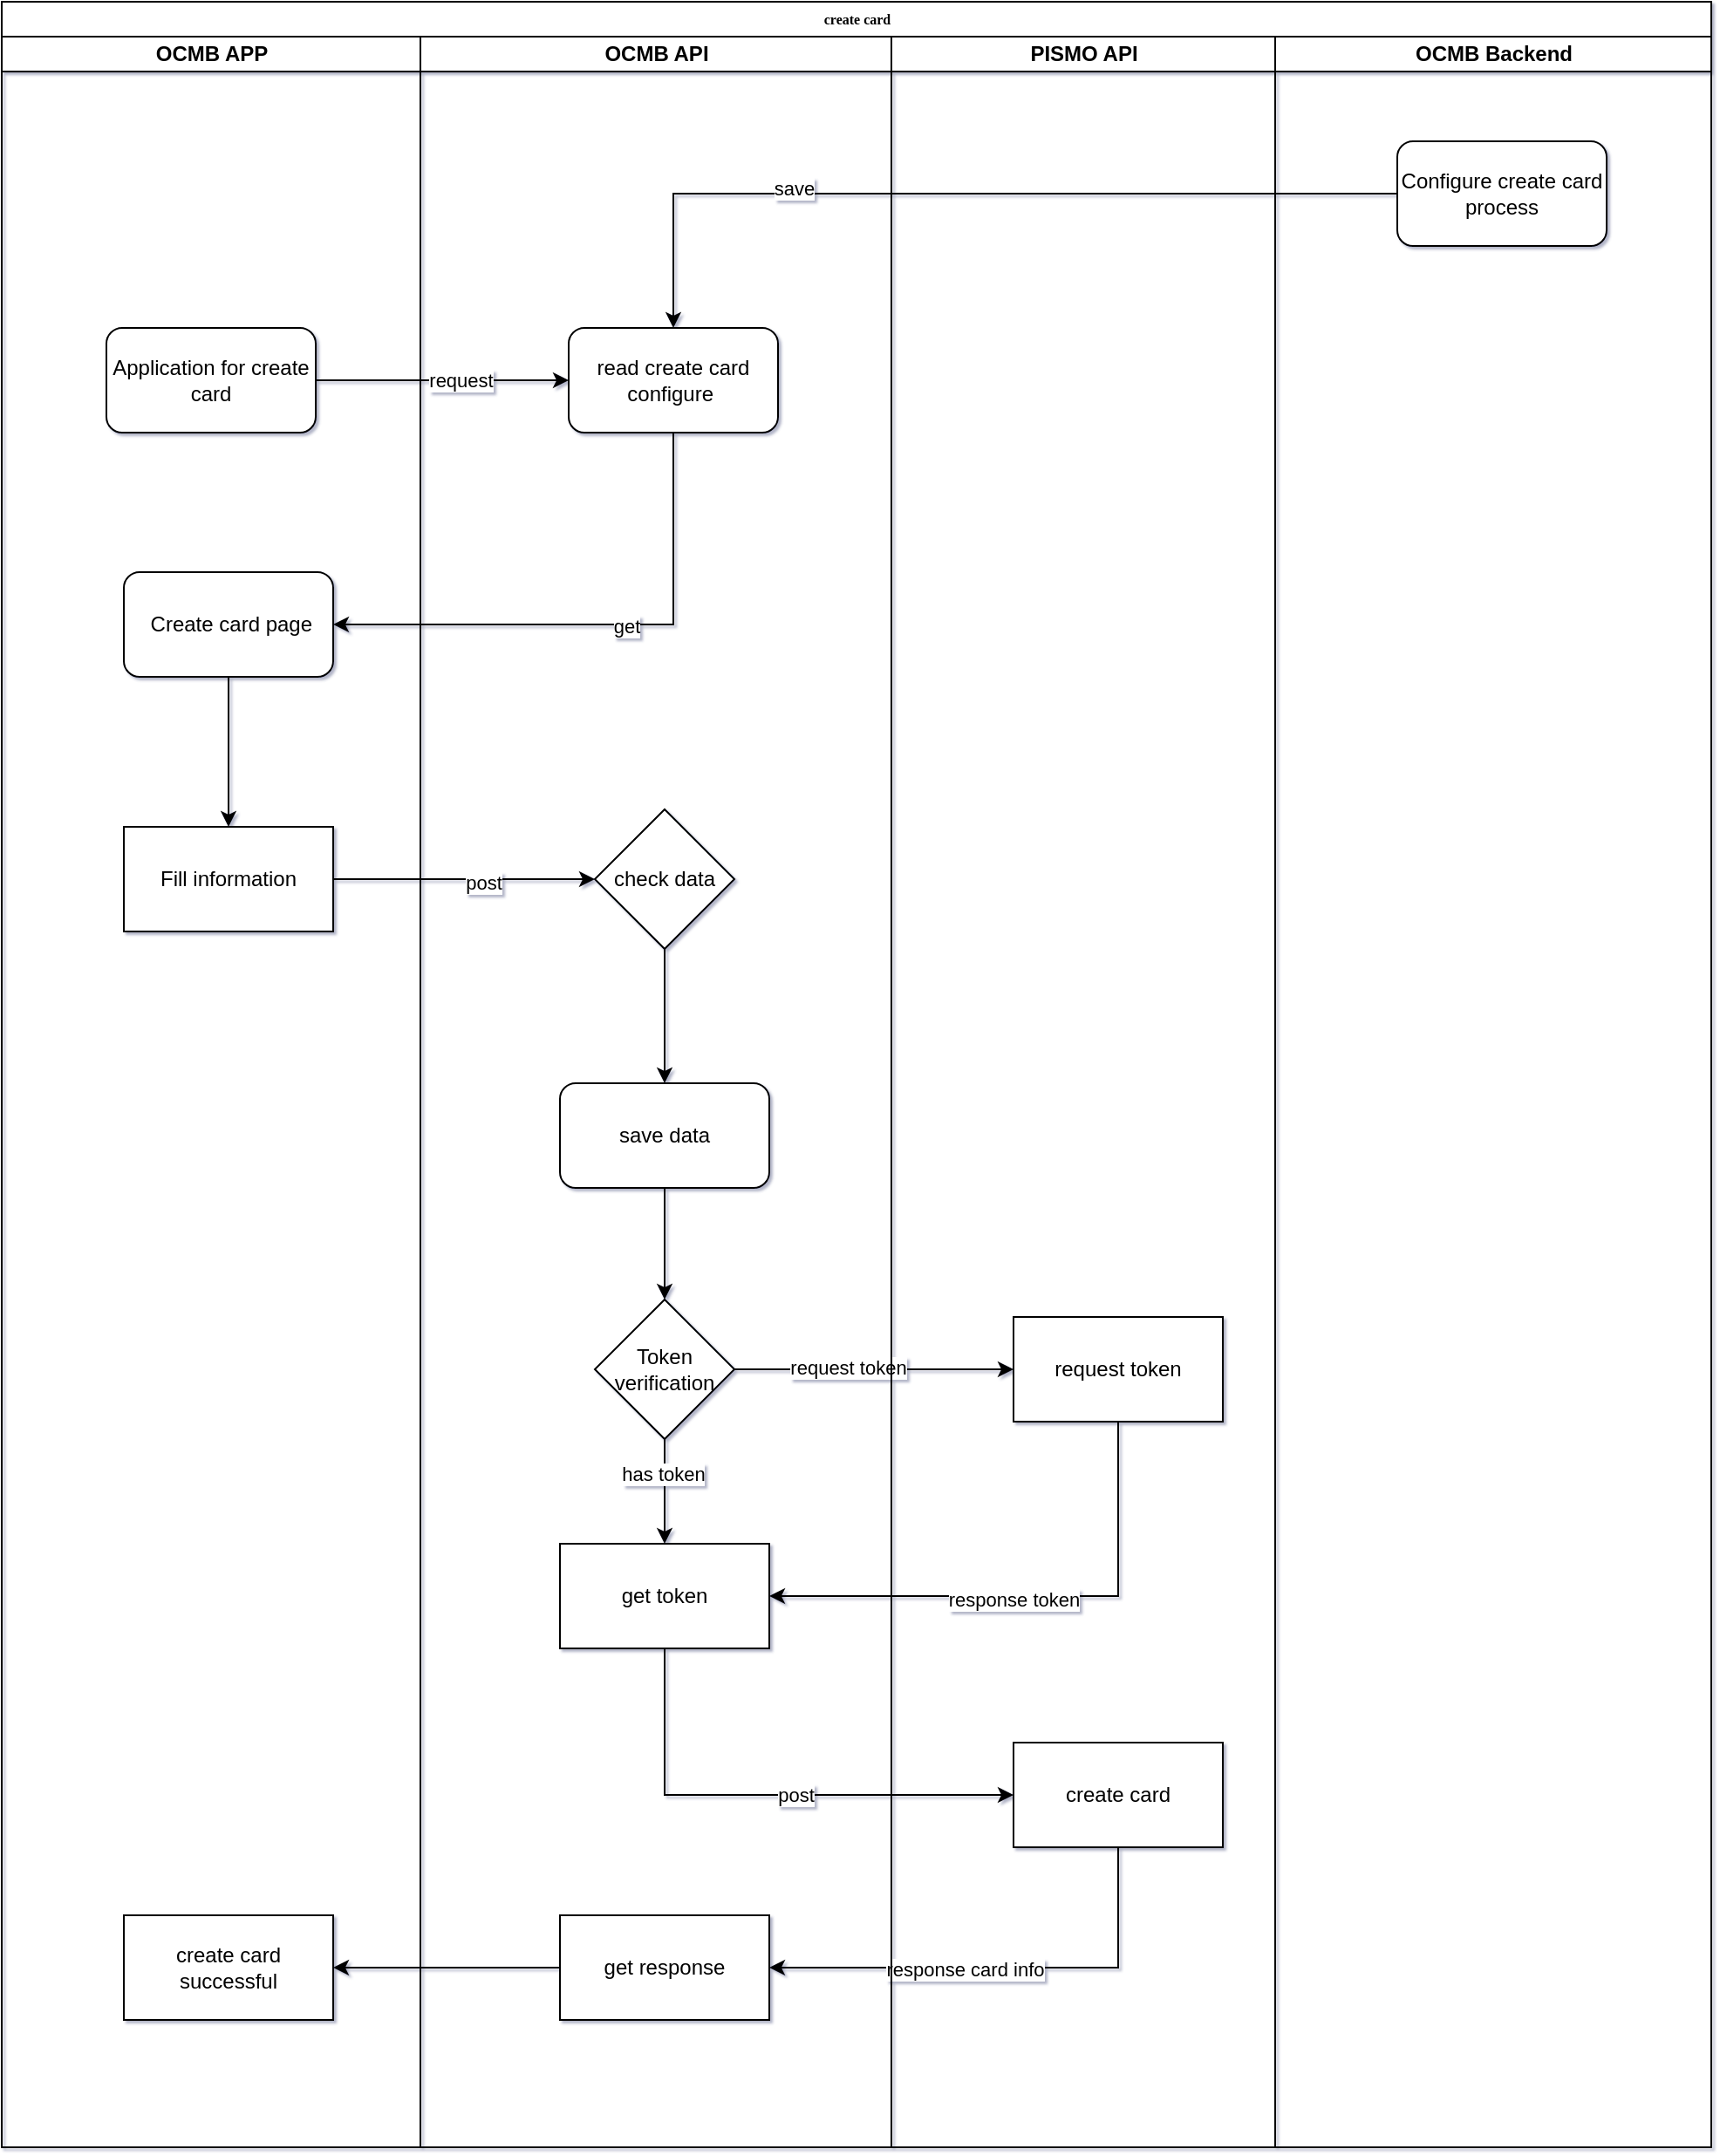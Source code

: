 <mxfile version="20.0.3" type="github">
  <diagram name="Page-1" id="74e2e168-ea6b-b213-b513-2b3c1d86103e">
    <mxGraphModel dx="2062" dy="1122" grid="1" gridSize="10" guides="1" tooltips="1" connect="1" arrows="1" fold="1" page="1" pageScale="1" pageWidth="1100" pageHeight="850" background="none" math="0" shadow="1">
      <root>
        <mxCell id="0" />
        <mxCell id="1" parent="0" />
        <mxCell id="aHq7--bIG2z-aBzVCNLE-1" value="create card" style="swimlane;html=1;childLayout=stackLayout;startSize=20;rounded=0;shadow=0;labelBackgroundColor=none;strokeWidth=1;fontFamily=Verdana;fontSize=8;align=center;" vertex="1" parent="1">
          <mxGeometry x="70" y="40" width="980" height="1230" as="geometry">
            <mxRectangle x="70" y="40" width="190" height="30" as="alternateBounds" />
          </mxGeometry>
        </mxCell>
        <mxCell id="aHq7--bIG2z-aBzVCNLE-2" value="OCMB APP" style="swimlane;html=1;startSize=20;" vertex="1" parent="aHq7--bIG2z-aBzVCNLE-1">
          <mxGeometry y="20" width="240" height="1210" as="geometry">
            <mxRectangle x="40" y="20" width="40" height="730" as="alternateBounds" />
          </mxGeometry>
        </mxCell>
        <mxCell id="aHq7--bIG2z-aBzVCNLE-3" value="&lt;div&gt;Application for create card&lt;/div&gt;" style="rounded=1;whiteSpace=wrap;html=1;" vertex="1" parent="aHq7--bIG2z-aBzVCNLE-2">
          <mxGeometry x="60" y="167" width="120" height="60" as="geometry" />
        </mxCell>
        <mxCell id="aHq7--bIG2z-aBzVCNLE-50" style="edgeStyle=orthogonalEdgeStyle;rounded=0;orthogonalLoop=1;jettySize=auto;html=1;exitX=0.5;exitY=1;exitDx=0;exitDy=0;entryX=0.5;entryY=0;entryDx=0;entryDy=0;" edge="1" parent="aHq7--bIG2z-aBzVCNLE-2" source="aHq7--bIG2z-aBzVCNLE-4" target="aHq7--bIG2z-aBzVCNLE-6">
          <mxGeometry relative="1" as="geometry" />
        </mxCell>
        <mxCell id="aHq7--bIG2z-aBzVCNLE-4" value="&lt;div&gt;&amp;nbsp;&lt;span style=&quot;background-color: initial;&quot;&gt;Create card page&lt;/span&gt;&lt;/div&gt;" style="whiteSpace=wrap;html=1;rounded=1;" vertex="1" parent="aHq7--bIG2z-aBzVCNLE-2">
          <mxGeometry x="70" y="307" width="120" height="60" as="geometry" />
        </mxCell>
        <mxCell id="aHq7--bIG2z-aBzVCNLE-6" value="&lt;div&gt;Fill i&lt;span style=&quot;background-color: initial;&quot;&gt;nformation&lt;/span&gt;&lt;/div&gt;" style="whiteSpace=wrap;html=1;" vertex="1" parent="aHq7--bIG2z-aBzVCNLE-2">
          <mxGeometry x="70" y="453" width="120" height="60" as="geometry" />
        </mxCell>
        <mxCell id="aHq7--bIG2z-aBzVCNLE-7" value="&lt;div&gt;create card successful&lt;/div&gt;" style="whiteSpace=wrap;html=1;rounded=0;" vertex="1" parent="aHq7--bIG2z-aBzVCNLE-2">
          <mxGeometry x="70" y="1077" width="120" height="60" as="geometry" />
        </mxCell>
        <mxCell id="aHq7--bIG2z-aBzVCNLE-8" value="OCMB API" style="swimlane;html=1;startSize=20;" vertex="1" parent="aHq7--bIG2z-aBzVCNLE-1">
          <mxGeometry x="240" y="20" width="270" height="1210" as="geometry">
            <mxRectangle x="80" y="20" width="40" height="730" as="alternateBounds" />
          </mxGeometry>
        </mxCell>
        <mxCell id="aHq7--bIG2z-aBzVCNLE-9" value="read create card configure&amp;nbsp;" style="rounded=1;whiteSpace=wrap;html=1;" vertex="1" parent="aHq7--bIG2z-aBzVCNLE-8">
          <mxGeometry x="85" y="167" width="120" height="60" as="geometry" />
        </mxCell>
        <mxCell id="aHq7--bIG2z-aBzVCNLE-14" style="edgeStyle=orthogonalEdgeStyle;rounded=0;orthogonalLoop=1;jettySize=auto;html=1;exitX=0.5;exitY=1;exitDx=0;exitDy=0;" edge="1" parent="aHq7--bIG2z-aBzVCNLE-8" source="aHq7--bIG2z-aBzVCNLE-15" target="aHq7--bIG2z-aBzVCNLE-18">
          <mxGeometry relative="1" as="geometry" />
        </mxCell>
        <mxCell id="aHq7--bIG2z-aBzVCNLE-15" value="save data" style="rounded=1;whiteSpace=wrap;html=1;" vertex="1" parent="aHq7--bIG2z-aBzVCNLE-8">
          <mxGeometry x="80" y="600" width="120" height="60" as="geometry" />
        </mxCell>
        <mxCell id="aHq7--bIG2z-aBzVCNLE-16" style="edgeStyle=orthogonalEdgeStyle;rounded=0;orthogonalLoop=1;jettySize=auto;html=1;exitX=0.5;exitY=1;exitDx=0;exitDy=0;entryX=0.5;entryY=0;entryDx=0;entryDy=0;" edge="1" parent="aHq7--bIG2z-aBzVCNLE-8" source="aHq7--bIG2z-aBzVCNLE-18" target="aHq7--bIG2z-aBzVCNLE-19">
          <mxGeometry relative="1" as="geometry" />
        </mxCell>
        <mxCell id="aHq7--bIG2z-aBzVCNLE-17" value="has token" style="edgeLabel;html=1;align=center;verticalAlign=middle;resizable=0;points=[];" vertex="1" connectable="0" parent="aHq7--bIG2z-aBzVCNLE-16">
          <mxGeometry x="-0.333" y="-1" relative="1" as="geometry">
            <mxPoint as="offset" />
          </mxGeometry>
        </mxCell>
        <mxCell id="aHq7--bIG2z-aBzVCNLE-18" value="&lt;div&gt;Token verification&lt;/div&gt;" style="rhombus;whiteSpace=wrap;html=1;" vertex="1" parent="aHq7--bIG2z-aBzVCNLE-8">
          <mxGeometry x="100" y="724" width="80" height="80" as="geometry" />
        </mxCell>
        <mxCell id="aHq7--bIG2z-aBzVCNLE-19" value="get token" style="rounded=0;whiteSpace=wrap;html=1;" vertex="1" parent="aHq7--bIG2z-aBzVCNLE-8">
          <mxGeometry x="80" y="864" width="120" height="60" as="geometry" />
        </mxCell>
        <mxCell id="aHq7--bIG2z-aBzVCNLE-20" value="get response" style="whiteSpace=wrap;html=1;rounded=0;" vertex="1" parent="aHq7--bIG2z-aBzVCNLE-8">
          <mxGeometry x="80" y="1077" width="120" height="60" as="geometry" />
        </mxCell>
        <mxCell id="aHq7--bIG2z-aBzVCNLE-21" style="edgeStyle=orthogonalEdgeStyle;rounded=0;orthogonalLoop=1;jettySize=auto;html=1;exitX=0.5;exitY=1;exitDx=0;exitDy=0;" edge="1" parent="aHq7--bIG2z-aBzVCNLE-8">
          <mxGeometry relative="1" as="geometry">
            <mxPoint x="145" y="120" as="sourcePoint" />
            <mxPoint x="145" y="120" as="targetPoint" />
          </mxGeometry>
        </mxCell>
        <mxCell id="aHq7--bIG2z-aBzVCNLE-54" style="edgeStyle=orthogonalEdgeStyle;rounded=0;orthogonalLoop=1;jettySize=auto;html=1;exitX=0.5;exitY=1;exitDx=0;exitDy=0;" edge="1" parent="aHq7--bIG2z-aBzVCNLE-8" source="aHq7--bIG2z-aBzVCNLE-51" target="aHq7--bIG2z-aBzVCNLE-15">
          <mxGeometry relative="1" as="geometry" />
        </mxCell>
        <mxCell id="aHq7--bIG2z-aBzVCNLE-51" value="check data" style="rhombus;whiteSpace=wrap;html=1;" vertex="1" parent="aHq7--bIG2z-aBzVCNLE-8">
          <mxGeometry x="100" y="443" width="80" height="80" as="geometry" />
        </mxCell>
        <mxCell id="aHq7--bIG2z-aBzVCNLE-37" style="edgeStyle=orthogonalEdgeStyle;rounded=0;orthogonalLoop=1;jettySize=auto;html=1;exitX=1;exitY=0.5;exitDx=0;exitDy=0;entryX=0;entryY=0.5;entryDx=0;entryDy=0;" edge="1" parent="aHq7--bIG2z-aBzVCNLE-1" source="aHq7--bIG2z-aBzVCNLE-18" target="aHq7--bIG2z-aBzVCNLE-23">
          <mxGeometry relative="1" as="geometry" />
        </mxCell>
        <mxCell id="aHq7--bIG2z-aBzVCNLE-38" value="&lt;div&gt;&lt;span style=&quot;font-size: 11px;&quot;&gt;request token&lt;/span&gt;&lt;/div&gt;" style="edgeLabel;html=1;align=center;verticalAlign=middle;resizable=0;points=[];" vertex="1" connectable="0" parent="aHq7--bIG2z-aBzVCNLE-37">
          <mxGeometry x="-0.188" y="1" relative="1" as="geometry">
            <mxPoint as="offset" />
          </mxGeometry>
        </mxCell>
        <mxCell id="aHq7--bIG2z-aBzVCNLE-39" style="edgeStyle=orthogonalEdgeStyle;rounded=0;orthogonalLoop=1;jettySize=auto;html=1;exitX=0.5;exitY=1;exitDx=0;exitDy=0;entryX=1;entryY=0.5;entryDx=0;entryDy=0;" edge="1" parent="aHq7--bIG2z-aBzVCNLE-1" source="aHq7--bIG2z-aBzVCNLE-23" target="aHq7--bIG2z-aBzVCNLE-19">
          <mxGeometry relative="1" as="geometry" />
        </mxCell>
        <mxCell id="aHq7--bIG2z-aBzVCNLE-40" value="response token" style="edgeLabel;html=1;align=center;verticalAlign=middle;resizable=0;points=[];" vertex="1" connectable="0" parent="aHq7--bIG2z-aBzVCNLE-39">
          <mxGeometry x="0.069" y="2" relative="1" as="geometry">
            <mxPoint as="offset" />
          </mxGeometry>
        </mxCell>
        <mxCell id="aHq7--bIG2z-aBzVCNLE-41" style="edgeStyle=orthogonalEdgeStyle;rounded=0;orthogonalLoop=1;jettySize=auto;html=1;exitX=0.5;exitY=1;exitDx=0;exitDy=0;entryX=0;entryY=0.5;entryDx=0;entryDy=0;" edge="1" parent="aHq7--bIG2z-aBzVCNLE-1" source="aHq7--bIG2z-aBzVCNLE-19" target="aHq7--bIG2z-aBzVCNLE-24">
          <mxGeometry relative="1" as="geometry" />
        </mxCell>
        <mxCell id="aHq7--bIG2z-aBzVCNLE-42" value="post" style="edgeLabel;html=1;align=center;verticalAlign=middle;resizable=0;points=[];" vertex="1" connectable="0" parent="aHq7--bIG2z-aBzVCNLE-41">
          <mxGeometry x="0.119" relative="1" as="geometry">
            <mxPoint as="offset" />
          </mxGeometry>
        </mxCell>
        <mxCell id="aHq7--bIG2z-aBzVCNLE-43" style="edgeStyle=orthogonalEdgeStyle;rounded=0;orthogonalLoop=1;jettySize=auto;html=1;exitX=0.5;exitY=1;exitDx=0;exitDy=0;entryX=1;entryY=0.5;entryDx=0;entryDy=0;" edge="1" parent="aHq7--bIG2z-aBzVCNLE-1" source="aHq7--bIG2z-aBzVCNLE-24" target="aHq7--bIG2z-aBzVCNLE-20">
          <mxGeometry relative="1" as="geometry" />
        </mxCell>
        <mxCell id="aHq7--bIG2z-aBzVCNLE-44" value="response card info" style="edgeLabel;html=1;align=center;verticalAlign=middle;resizable=0;points=[];" vertex="1" connectable="0" parent="aHq7--bIG2z-aBzVCNLE-43">
          <mxGeometry x="0.172" y="1" relative="1" as="geometry">
            <mxPoint as="offset" />
          </mxGeometry>
        </mxCell>
        <mxCell id="aHq7--bIG2z-aBzVCNLE-45" value="" style="edgeStyle=orthogonalEdgeStyle;rounded=0;orthogonalLoop=1;jettySize=auto;html=1;" edge="1" parent="aHq7--bIG2z-aBzVCNLE-1" source="aHq7--bIG2z-aBzVCNLE-20" target="aHq7--bIG2z-aBzVCNLE-7">
          <mxGeometry relative="1" as="geometry" />
        </mxCell>
        <mxCell id="aHq7--bIG2z-aBzVCNLE-22" value="PISMO API" style="swimlane;html=1;startSize=20;" vertex="1" parent="aHq7--bIG2z-aBzVCNLE-1">
          <mxGeometry x="510" y="20" width="220" height="1210" as="geometry">
            <mxRectangle x="120" y="20" width="40" height="730" as="alternateBounds" />
          </mxGeometry>
        </mxCell>
        <mxCell id="aHq7--bIG2z-aBzVCNLE-23" value="request token" style="rounded=0;whiteSpace=wrap;html=1;" vertex="1" parent="aHq7--bIG2z-aBzVCNLE-22">
          <mxGeometry x="70" y="734" width="120" height="60" as="geometry" />
        </mxCell>
        <mxCell id="aHq7--bIG2z-aBzVCNLE-24" value="create card" style="whiteSpace=wrap;html=1;rounded=0;" vertex="1" parent="aHq7--bIG2z-aBzVCNLE-22">
          <mxGeometry x="70" y="978" width="120" height="60" as="geometry" />
        </mxCell>
        <mxCell id="aHq7--bIG2z-aBzVCNLE-25" style="edgeStyle=orthogonalEdgeStyle;rounded=0;orthogonalLoop=1;jettySize=auto;html=1;exitX=1;exitY=0.5;exitDx=0;exitDy=0;entryX=0;entryY=0.5;entryDx=0;entryDy=0;" edge="1" parent="aHq7--bIG2z-aBzVCNLE-1" source="aHq7--bIG2z-aBzVCNLE-3" target="aHq7--bIG2z-aBzVCNLE-9">
          <mxGeometry relative="1" as="geometry" />
        </mxCell>
        <mxCell id="aHq7--bIG2z-aBzVCNLE-26" value="request" style="edgeLabel;html=1;align=center;verticalAlign=middle;resizable=0;points=[];" vertex="1" connectable="0" parent="aHq7--bIG2z-aBzVCNLE-25">
          <mxGeometry x="0.145" relative="1" as="geometry">
            <mxPoint as="offset" />
          </mxGeometry>
        </mxCell>
        <mxCell id="aHq7--bIG2z-aBzVCNLE-27" style="edgeStyle=orthogonalEdgeStyle;rounded=0;orthogonalLoop=1;jettySize=auto;html=1;exitX=0.5;exitY=1;exitDx=0;exitDy=0;entryX=1;entryY=0.5;entryDx=0;entryDy=0;" edge="1" parent="aHq7--bIG2z-aBzVCNLE-1" source="aHq7--bIG2z-aBzVCNLE-9" target="aHq7--bIG2z-aBzVCNLE-4">
          <mxGeometry relative="1" as="geometry" />
        </mxCell>
        <mxCell id="aHq7--bIG2z-aBzVCNLE-28" value="get" style="edgeLabel;html=1;align=center;verticalAlign=middle;resizable=0;points=[];" vertex="1" connectable="0" parent="aHq7--bIG2z-aBzVCNLE-27">
          <mxGeometry x="-0.102" y="1" relative="1" as="geometry">
            <mxPoint as="offset" />
          </mxGeometry>
        </mxCell>
        <mxCell id="aHq7--bIG2z-aBzVCNLE-46" value="OCMB Backend" style="swimlane;html=1;startSize=20;" vertex="1" parent="aHq7--bIG2z-aBzVCNLE-1">
          <mxGeometry x="730" y="20" width="250" height="1210" as="geometry">
            <mxRectangle x="120" y="20" width="40" height="730" as="alternateBounds" />
          </mxGeometry>
        </mxCell>
        <mxCell id="aHq7--bIG2z-aBzVCNLE-47" value="&lt;div&gt;Configure create card process&lt;/div&gt;" style="rounded=1;whiteSpace=wrap;html=1;" vertex="1" parent="aHq7--bIG2z-aBzVCNLE-46">
          <mxGeometry x="70" y="60" width="120" height="60" as="geometry" />
        </mxCell>
        <mxCell id="aHq7--bIG2z-aBzVCNLE-48" style="edgeStyle=orthogonalEdgeStyle;rounded=0;orthogonalLoop=1;jettySize=auto;html=1;exitX=0;exitY=0.5;exitDx=0;exitDy=0;entryX=0.5;entryY=0;entryDx=0;entryDy=0;" edge="1" parent="aHq7--bIG2z-aBzVCNLE-1" source="aHq7--bIG2z-aBzVCNLE-47" target="aHq7--bIG2z-aBzVCNLE-9">
          <mxGeometry relative="1" as="geometry">
            <mxPoint x="445" y="110" as="targetPoint" />
          </mxGeometry>
        </mxCell>
        <mxCell id="aHq7--bIG2z-aBzVCNLE-49" value="save&lt;br&gt;" style="edgeLabel;html=1;align=center;verticalAlign=middle;resizable=0;points=[];" vertex="1" connectable="0" parent="aHq7--bIG2z-aBzVCNLE-48">
          <mxGeometry x="0.408" y="-3" relative="1" as="geometry">
            <mxPoint as="offset" />
          </mxGeometry>
        </mxCell>
        <mxCell id="aHq7--bIG2z-aBzVCNLE-52" style="edgeStyle=orthogonalEdgeStyle;rounded=0;orthogonalLoop=1;jettySize=auto;html=1;exitX=1;exitY=0.5;exitDx=0;exitDy=0;" edge="1" parent="aHq7--bIG2z-aBzVCNLE-1" source="aHq7--bIG2z-aBzVCNLE-6" target="aHq7--bIG2z-aBzVCNLE-51">
          <mxGeometry relative="1" as="geometry" />
        </mxCell>
        <mxCell id="aHq7--bIG2z-aBzVCNLE-53" value="post" style="edgeLabel;html=1;align=center;verticalAlign=middle;resizable=0;points=[];" vertex="1" connectable="0" parent="aHq7--bIG2z-aBzVCNLE-52">
          <mxGeometry x="0.141" y="-2" relative="1" as="geometry">
            <mxPoint as="offset" />
          </mxGeometry>
        </mxCell>
      </root>
    </mxGraphModel>
  </diagram>
</mxfile>
